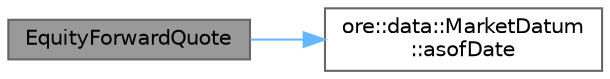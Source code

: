 digraph "EquityForwardQuote"
{
 // INTERACTIVE_SVG=YES
 // LATEX_PDF_SIZE
  bgcolor="transparent";
  edge [fontname=Helvetica,fontsize=10,labelfontname=Helvetica,labelfontsize=10];
  node [fontname=Helvetica,fontsize=10,shape=box,height=0.2,width=0.4];
  rankdir="LR";
  Node1 [label="EquityForwardQuote",height=0.2,width=0.4,color="gray40", fillcolor="grey60", style="filled", fontcolor="black",tooltip="Constructor."];
  Node1 -> Node2 [color="steelblue1",style="solid"];
  Node2 [label="ore::data::MarketDatum\l::asofDate",height=0.2,width=0.4,color="grey40", fillcolor="white", style="filled",URL="$classore_1_1data_1_1_market_datum.html#aed9b2662650e83e6a6ecd96007a3da75",tooltip=" "];
}
